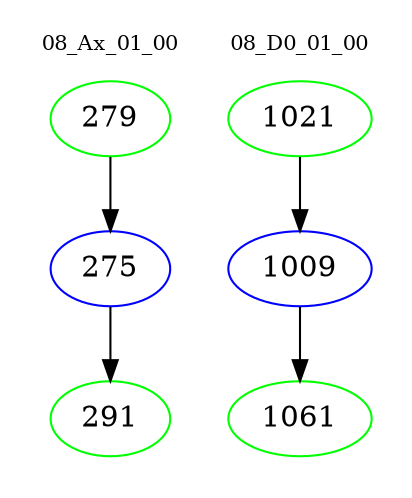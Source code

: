 digraph{
subgraph cluster_0 {
color = white
label = "08_Ax_01_00";
fontsize=10;
T0_279 [label="279", color="green"]
T0_279 -> T0_275 [color="black"]
T0_275 [label="275", color="blue"]
T0_275 -> T0_291 [color="black"]
T0_291 [label="291", color="green"]
}
subgraph cluster_1 {
color = white
label = "08_D0_01_00";
fontsize=10;
T1_1021 [label="1021", color="green"]
T1_1021 -> T1_1009 [color="black"]
T1_1009 [label="1009", color="blue"]
T1_1009 -> T1_1061 [color="black"]
T1_1061 [label="1061", color="green"]
}
}
